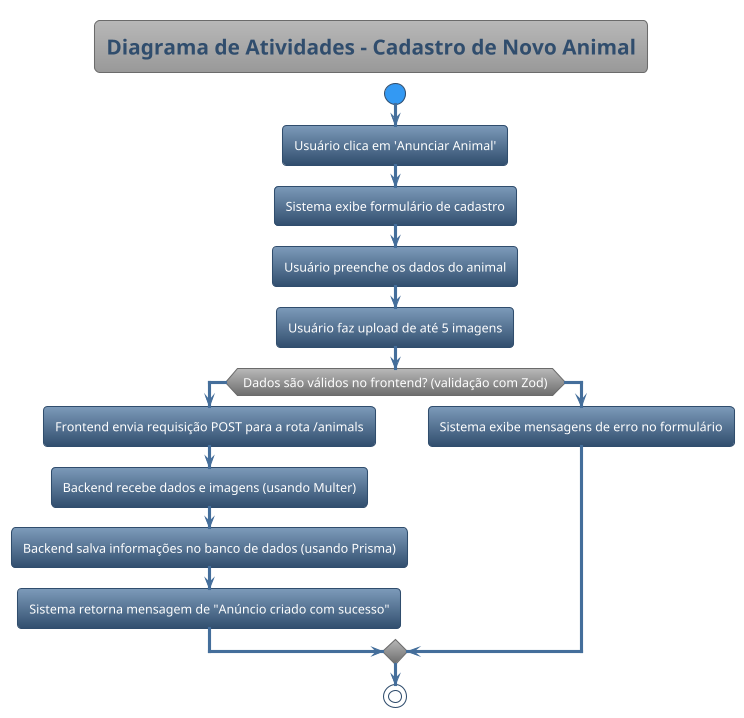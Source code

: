 @startuml
title Diagrama de Atividades - Cadastro de Novo Animal

!theme spacelab

start
:Usuário clica em 'Anunciar Animal';
:Sistema exibe formulário de cadastro;
:Usuário preenche os dados do animal;
:Usuário faz upload de até 5 imagens;

if (Dados são válidos no frontend? (validação com Zod)) then (sim)
  :Frontend envia requisição POST para a rota /animals;
  :Backend recebe dados e imagens (usando Multer);
  :Backend salva informações no banco de dados (usando Prisma);
  :Sistema retorna mensagem de "Anúncio criado com sucesso";
else (não)
  :Sistema exibe mensagens de erro no formulário;
endif

stop
@enduml